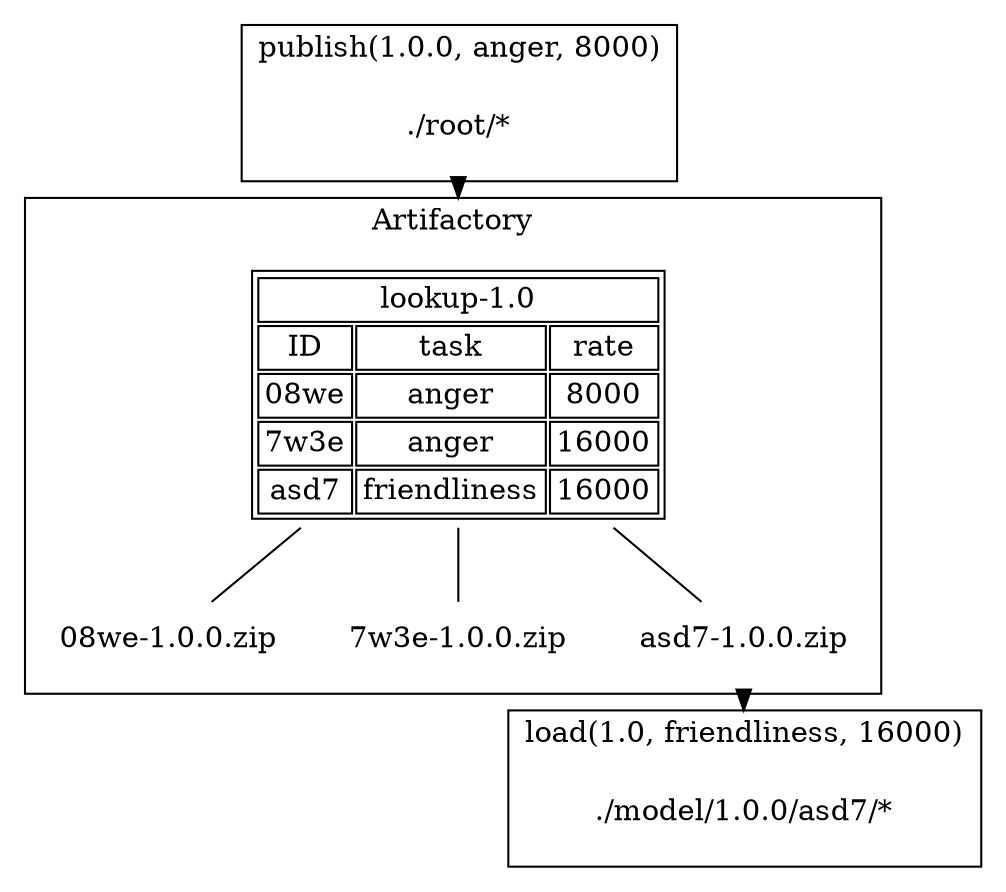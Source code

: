 digraph G {

    node[shape=none]
    compound=true

    subgraph cluster_publish {
        label="publish(1.0.0, anger, 8000)"
        publish[label="./root/*"]
    }

    subgraph cluster_artifactory {
        label="Artifactory"
        table [
            label=<
              <table>
                <tr><td colspan='3'>lookup-1.0</td></tr>
                <tr><td>ID</td><td>task</td><td>rate</td></tr>
                <tr><td>08we</td><td>anger</td><td>8000</td></tr>
                <tr><td>7w3e</td><td>anger</td><td>16000</td></tr>
                <tr><td>asd7</td><td>friendliness</td><td>16000</td></tr>
              </table>
            >]

        artifact1[label="08we-1.0.0.zip"]
        artifact2[label="7w3e-1.0.0.zip"]
        artifact3[label="asd7-1.0.0.zip"]
    }

    subgraph cluster_load {
        label="load(1.0, friendliness, 16000)"
        load[label="./model/1.0.0/asd7/*"]
    }

    publish->table [ltail=cluster_publish, lhead=cluster_artifactory]
    table->artifact1 [arrowhead=none,arrowtail=none]
    table->artifact2 [arrowhead=none,arrowtail=none]
    table->artifact3 [arrowhead=none,arrowtail=none]
    artifact3->load [ltail=cluster_artifactory, lhead=cluster_load]

}
